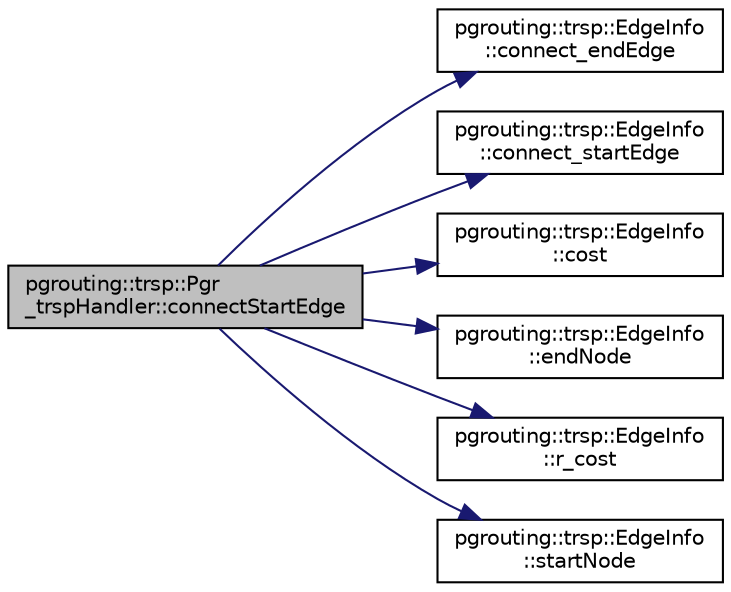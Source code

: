 digraph "pgrouting::trsp::Pgr_trspHandler::connectStartEdge"
{
  edge [fontname="Helvetica",fontsize="10",labelfontname="Helvetica",labelfontsize="10"];
  node [fontname="Helvetica",fontsize="10",shape=record];
  rankdir="LR";
  Node62 [label="pgrouting::trsp::Pgr\l_trspHandler::connectStartEdge",height=0.2,width=0.4,color="black", fillcolor="grey75", style="filled", fontcolor="black"];
  Node62 -> Node63 [color="midnightblue",fontsize="10",style="solid",fontname="Helvetica"];
  Node63 [label="pgrouting::trsp::EdgeInfo\l::connect_endEdge",height=0.2,width=0.4,color="black", fillcolor="white", style="filled",URL="$classpgrouting_1_1trsp_1_1EdgeInfo.html#ae3f8018e6f5a2df2f770ebf421564014"];
  Node62 -> Node64 [color="midnightblue",fontsize="10",style="solid",fontname="Helvetica"];
  Node64 [label="pgrouting::trsp::EdgeInfo\l::connect_startEdge",height=0.2,width=0.4,color="black", fillcolor="white", style="filled",URL="$classpgrouting_1_1trsp_1_1EdgeInfo.html#a2b3cf786ca17e22b755ea478e4b3668b"];
  Node62 -> Node65 [color="midnightblue",fontsize="10",style="solid",fontname="Helvetica"];
  Node65 [label="pgrouting::trsp::EdgeInfo\l::cost",height=0.2,width=0.4,color="black", fillcolor="white", style="filled",URL="$classpgrouting_1_1trsp_1_1EdgeInfo.html#af6ed9c842a0b93075d68592b8b95f8cd"];
  Node62 -> Node66 [color="midnightblue",fontsize="10",style="solid",fontname="Helvetica"];
  Node66 [label="pgrouting::trsp::EdgeInfo\l::endNode",height=0.2,width=0.4,color="black", fillcolor="white", style="filled",URL="$classpgrouting_1_1trsp_1_1EdgeInfo.html#a15862ce110860af066ab71280d168e0f"];
  Node62 -> Node67 [color="midnightblue",fontsize="10",style="solid",fontname="Helvetica"];
  Node67 [label="pgrouting::trsp::EdgeInfo\l::r_cost",height=0.2,width=0.4,color="black", fillcolor="white", style="filled",URL="$classpgrouting_1_1trsp_1_1EdgeInfo.html#a609ab38adc34b2fa5849a2619b327366"];
  Node62 -> Node68 [color="midnightblue",fontsize="10",style="solid",fontname="Helvetica"];
  Node68 [label="pgrouting::trsp::EdgeInfo\l::startNode",height=0.2,width=0.4,color="black", fillcolor="white", style="filled",URL="$classpgrouting_1_1trsp_1_1EdgeInfo.html#a85be094bf38430760f77bbff308fcc17"];
}
